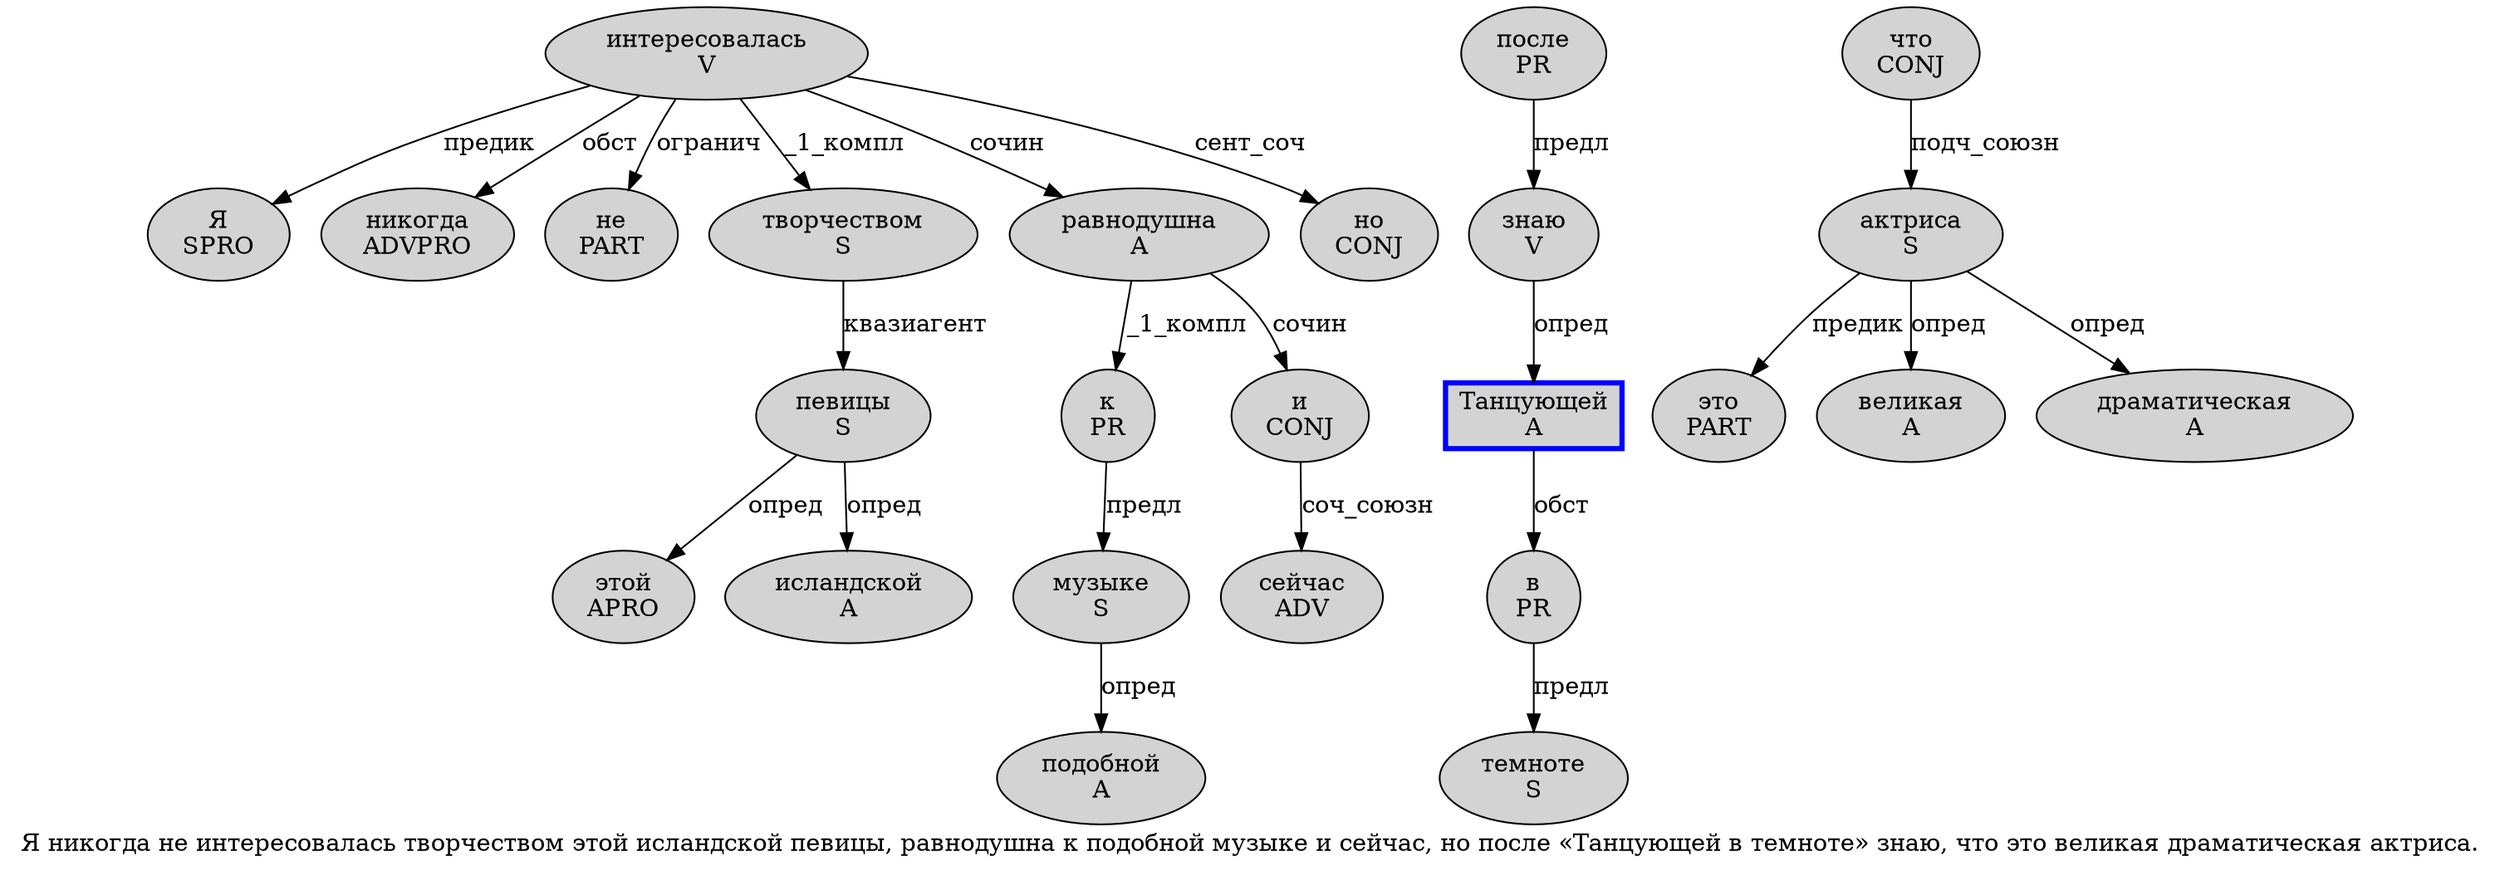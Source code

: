 digraph SENTENCE_1915 {
	graph [label="Я никогда не интересовалась творчеством этой исландской певицы, равнодушна к подобной музыке и сейчас, но после «Танцующей в темноте» знаю, что это великая драматическая актриса."]
	node [style=filled]
		0 [label="Я
SPRO" color="" fillcolor=lightgray penwidth=1 shape=ellipse]
		1 [label="никогда
ADVPRO" color="" fillcolor=lightgray penwidth=1 shape=ellipse]
		2 [label="не
PART" color="" fillcolor=lightgray penwidth=1 shape=ellipse]
		3 [label="интересовалась
V" color="" fillcolor=lightgray penwidth=1 shape=ellipse]
		4 [label="творчеством
S" color="" fillcolor=lightgray penwidth=1 shape=ellipse]
		5 [label="этой
APRO" color="" fillcolor=lightgray penwidth=1 shape=ellipse]
		6 [label="исландской
A" color="" fillcolor=lightgray penwidth=1 shape=ellipse]
		7 [label="певицы
S" color="" fillcolor=lightgray penwidth=1 shape=ellipse]
		9 [label="равнодушна
A" color="" fillcolor=lightgray penwidth=1 shape=ellipse]
		10 [label="к
PR" color="" fillcolor=lightgray penwidth=1 shape=ellipse]
		11 [label="подобной
A" color="" fillcolor=lightgray penwidth=1 shape=ellipse]
		12 [label="музыке
S" color="" fillcolor=lightgray penwidth=1 shape=ellipse]
		13 [label="и
CONJ" color="" fillcolor=lightgray penwidth=1 shape=ellipse]
		14 [label="сейчас
ADV" color="" fillcolor=lightgray penwidth=1 shape=ellipse]
		16 [label="но
CONJ" color="" fillcolor=lightgray penwidth=1 shape=ellipse]
		17 [label="после
PR" color="" fillcolor=lightgray penwidth=1 shape=ellipse]
		19 [label="Танцующей
A" color=blue fillcolor=lightgray penwidth=3 shape=box]
		20 [label="в
PR" color="" fillcolor=lightgray penwidth=1 shape=ellipse]
		21 [label="темноте
S" color="" fillcolor=lightgray penwidth=1 shape=ellipse]
		23 [label="знаю
V" color="" fillcolor=lightgray penwidth=1 shape=ellipse]
		25 [label="что
CONJ" color="" fillcolor=lightgray penwidth=1 shape=ellipse]
		26 [label="это
PART" color="" fillcolor=lightgray penwidth=1 shape=ellipse]
		27 [label="великая
A" color="" fillcolor=lightgray penwidth=1 shape=ellipse]
		28 [label="драматическая
A" color="" fillcolor=lightgray penwidth=1 shape=ellipse]
		29 [label="актриса
S" color="" fillcolor=lightgray penwidth=1 shape=ellipse]
			7 -> 5 [label="опред"]
			7 -> 6 [label="опред"]
			20 -> 21 [label="предл"]
			4 -> 7 [label="квазиагент"]
			29 -> 26 [label="предик"]
			29 -> 27 [label="опред"]
			29 -> 28 [label="опред"]
			13 -> 14 [label="соч_союзн"]
			9 -> 10 [label="_1_компл"]
			9 -> 13 [label="сочин"]
			25 -> 29 [label="подч_союзн"]
			3 -> 0 [label="предик"]
			3 -> 1 [label="обст"]
			3 -> 2 [label="огранич"]
			3 -> 4 [label="_1_компл"]
			3 -> 9 [label="сочин"]
			3 -> 16 [label="сент_соч"]
			23 -> 19 [label="опред"]
			12 -> 11 [label="опред"]
			17 -> 23 [label="предл"]
			19 -> 20 [label="обст"]
			10 -> 12 [label="предл"]
}